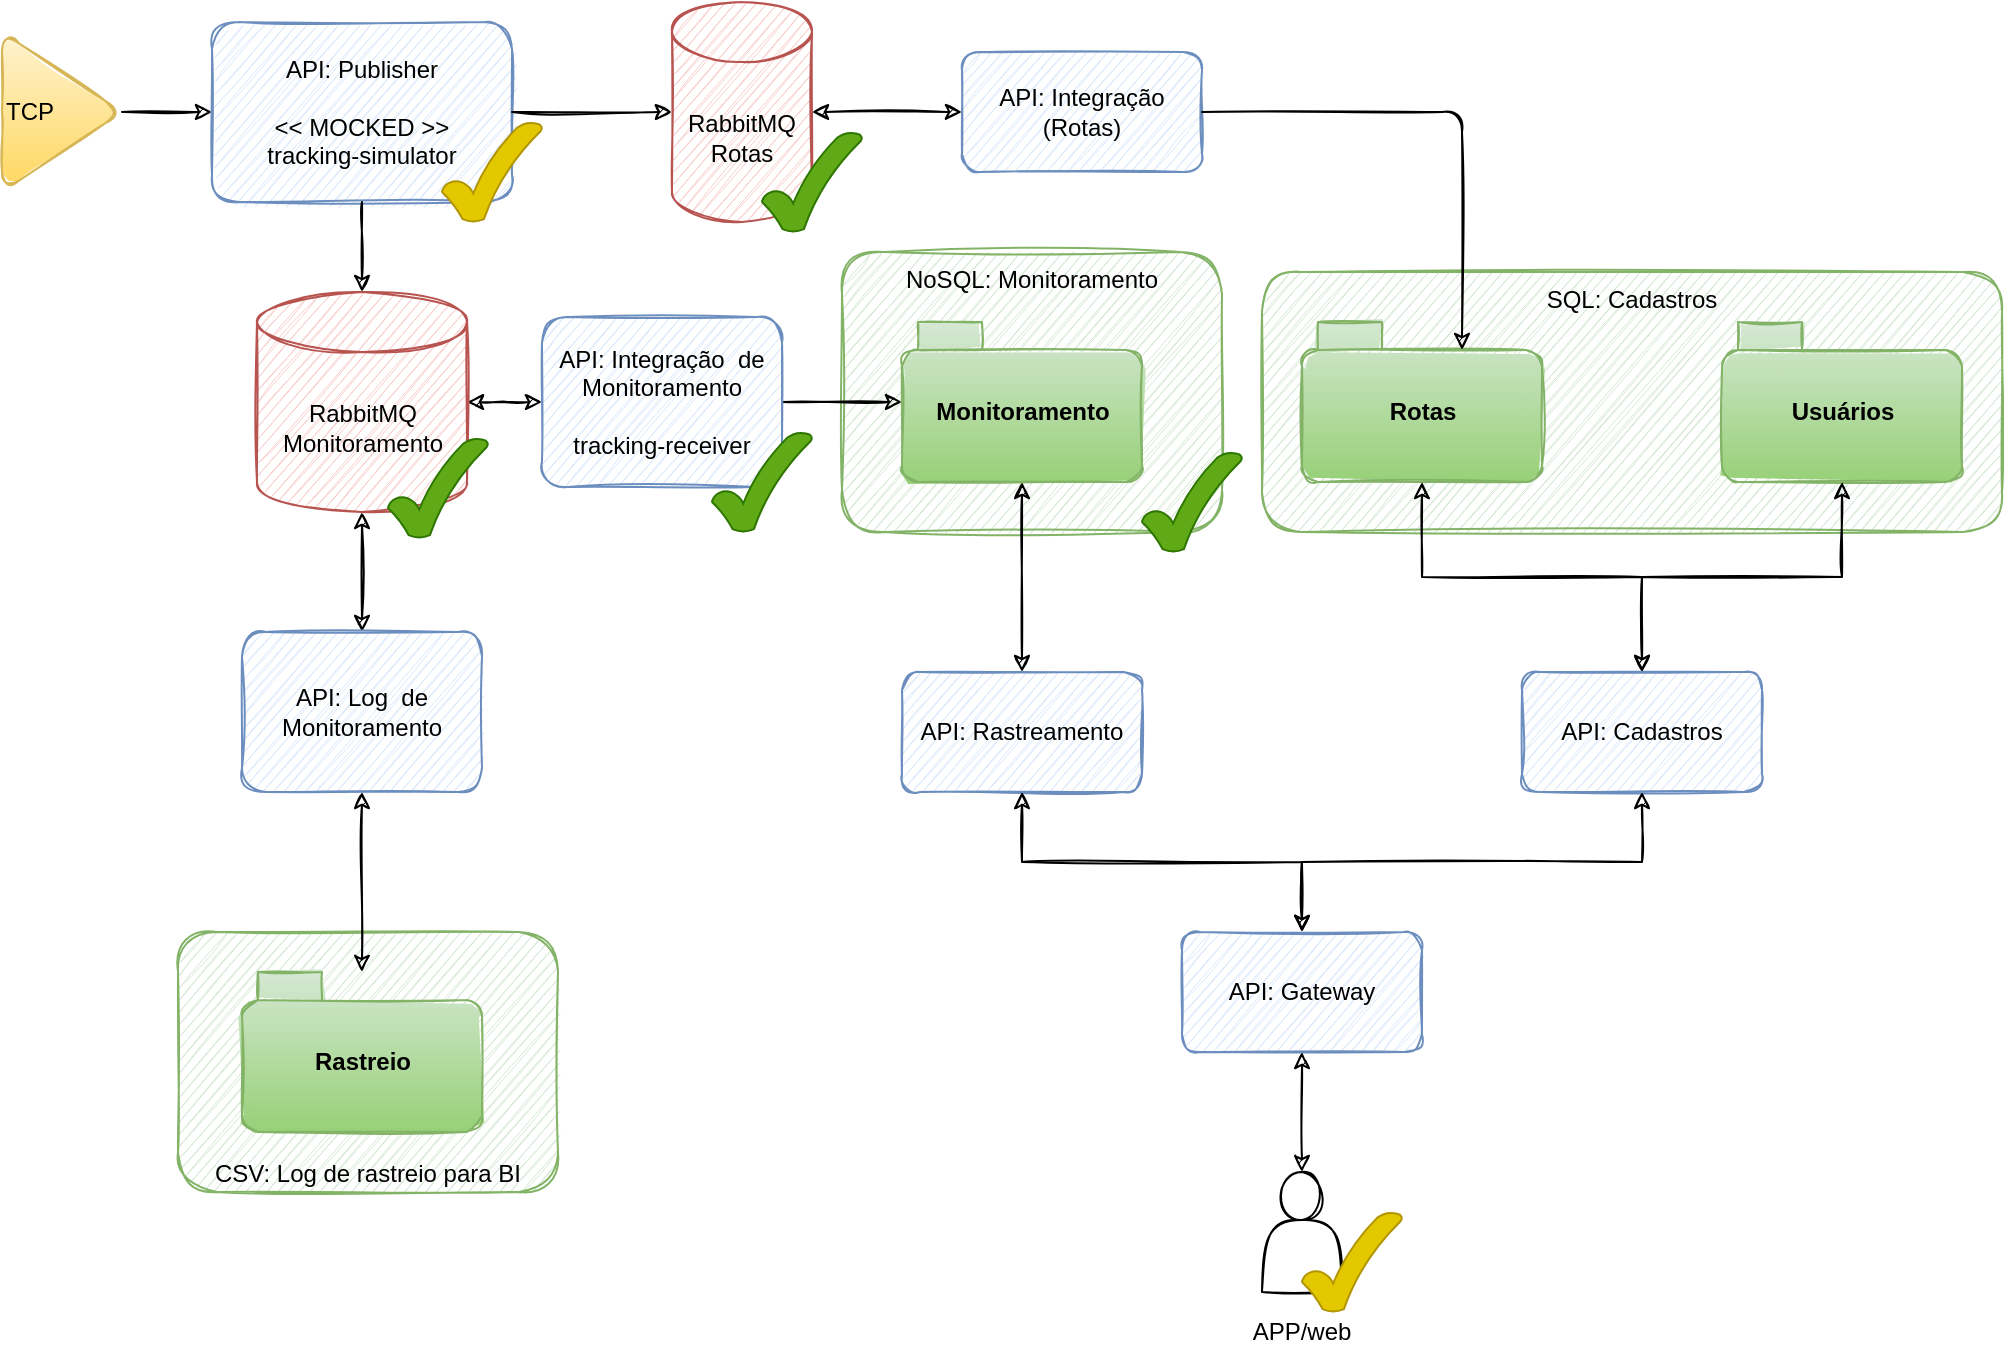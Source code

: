 <mxfile version="14.7.4" type="device"><diagram id="219CX9C3xHp5muUK2P-3" name="Page-1"><mxGraphModel dx="1024" dy="504" grid="1" gridSize="10" guides="1" tooltips="1" connect="1" arrows="1" fold="1" page="1" pageScale="1" pageWidth="850" pageHeight="1100" math="0" shadow="0"><root><mxCell id="0"/><mxCell id="1" parent="0"/><mxCell id="SulsLz9QsTR-lbrwZhHD-28" value="NoSQL: Monitoramento" style="rounded=1;whiteSpace=wrap;html=1;sketch=1;align=center;verticalAlign=top;fillColor=#d5e8d4;strokeColor=#82b366;" parent="1" vertex="1"><mxGeometry x="440" y="200" width="190" height="140" as="geometry"/></mxCell><mxCell id="SulsLz9QsTR-lbrwZhHD-27" value="SQL: Cadastros" style="rounded=1;whiteSpace=wrap;html=1;sketch=1;align=center;verticalAlign=top;fillColor=#d5e8d4;strokeColor=#82b366;" parent="1" vertex="1"><mxGeometry x="650" y="210" width="370" height="130" as="geometry"/></mxCell><mxCell id="SulsLz9QsTR-lbrwZhHD-5" value="" style="edgeStyle=orthogonalEdgeStyle;rounded=0;sketch=1;orthogonalLoop=1;jettySize=auto;html=1;" parent="1" source="SulsLz9QsTR-lbrwZhHD-1" target="SulsLz9QsTR-lbrwZhHD-2" edge="1"><mxGeometry relative="1" as="geometry"/></mxCell><mxCell id="SulsLz9QsTR-lbrwZhHD-1" value="TCP" style="triangle;whiteSpace=wrap;html=1;align=left;rounded=1;sketch=1;fillColor=#fff2cc;strokeColor=#d6b656;gradientColor=#ffd966;" parent="1" vertex="1"><mxGeometry x="20" y="90" width="60" height="80" as="geometry"/></mxCell><mxCell id="SulsLz9QsTR-lbrwZhHD-2" value="API: Publisher&lt;br&gt;&lt;br&gt;&amp;lt;&amp;lt; MOCKED &amp;gt;&amp;gt;&lt;br&gt;tracking-simulator" style="rounded=1;whiteSpace=wrap;html=1;align=center;verticalAlign=middle;sketch=1;fillColor=#dae8fc;strokeColor=#6c8ebf;" parent="1" vertex="1"><mxGeometry x="125" y="85" width="150" height="90" as="geometry"/></mxCell><mxCell id="SulsLz9QsTR-lbrwZhHD-11" value="" style="edgeStyle=orthogonalEdgeStyle;rounded=0;sketch=1;orthogonalLoop=1;jettySize=auto;html=1;startArrow=classic;startFill=1;" parent="1" source="SulsLz9QsTR-lbrwZhHD-3" target="SulsLz9QsTR-lbrwZhHD-10" edge="1"><mxGeometry relative="1" as="geometry"/></mxCell><mxCell id="DkCHQFVFMDttCCDhAbSd-8" style="edgeStyle=orthogonalEdgeStyle;rounded=0;orthogonalLoop=1;jettySize=auto;html=1;startArrow=classic;startFill=1;sketch=1;" edge="1" parent="1" source="SulsLz9QsTR-lbrwZhHD-3" target="DkCHQFVFMDttCCDhAbSd-5"><mxGeometry relative="1" as="geometry"/></mxCell><mxCell id="SulsLz9QsTR-lbrwZhHD-3" value="RabbitMQ&lt;br&gt;Monitoramento" style="shape=cylinder3;whiteSpace=wrap;html=1;boundedLbl=1;backgroundOutline=1;size=15;rounded=1;sketch=1;fillColor=#f8cecc;strokeColor=#b85450;" parent="1" vertex="1"><mxGeometry x="147.5" y="220" width="105" height="110" as="geometry"/></mxCell><mxCell id="SulsLz9QsTR-lbrwZhHD-4" value="RabbitMQ&lt;br&gt;Rotas" style="shape=cylinder3;whiteSpace=wrap;html=1;boundedLbl=1;backgroundOutline=1;size=15;rounded=1;sketch=1;fillColor=#f8cecc;strokeColor=#b85450;" parent="1" vertex="1"><mxGeometry x="355" y="75" width="70" height="110" as="geometry"/></mxCell><mxCell id="SulsLz9QsTR-lbrwZhHD-6" value="" style="endArrow=classic;html=1;exitX=0.5;exitY=1;exitDx=0;exitDy=0;entryX=0.5;entryY=0;entryDx=0;entryDy=0;entryPerimeter=0;sketch=1;" parent="1" source="SulsLz9QsTR-lbrwZhHD-2" target="SulsLz9QsTR-lbrwZhHD-3" edge="1"><mxGeometry width="50" height="50" relative="1" as="geometry"><mxPoint x="400" y="410" as="sourcePoint"/><mxPoint x="450" y="360" as="targetPoint"/></mxGeometry></mxCell><mxCell id="SulsLz9QsTR-lbrwZhHD-7" value="" style="endArrow=classic;html=1;exitX=1;exitY=0.5;exitDx=0;exitDy=0;entryX=0;entryY=0.5;entryDx=0;entryDy=0;entryPerimeter=0;sketch=1;" parent="1" source="SulsLz9QsTR-lbrwZhHD-2" target="SulsLz9QsTR-lbrwZhHD-4" edge="1"><mxGeometry width="50" height="50" relative="1" as="geometry"><mxPoint x="220" y="170" as="sourcePoint"/><mxPoint x="145" y="260" as="targetPoint"/></mxGeometry></mxCell><mxCell id="SulsLz9QsTR-lbrwZhHD-9" value="" style="edgeStyle=orthogonalEdgeStyle;rounded=0;sketch=1;orthogonalLoop=1;jettySize=auto;html=1;startArrow=classic;startFill=1;" parent="1" source="SulsLz9QsTR-lbrwZhHD-8" target="SulsLz9QsTR-lbrwZhHD-4" edge="1"><mxGeometry relative="1" as="geometry"/></mxCell><mxCell id="SulsLz9QsTR-lbrwZhHD-8" value="API: Integração (Rotas)" style="rounded=1;whiteSpace=wrap;html=1;align=center;verticalAlign=middle;sketch=1;fillColor=#dae8fc;strokeColor=#6c8ebf;" parent="1" vertex="1"><mxGeometry x="500" y="100" width="120" height="60" as="geometry"/></mxCell><mxCell id="SulsLz9QsTR-lbrwZhHD-20" value="" style="edgeStyle=orthogonalEdgeStyle;rounded=0;sketch=1;orthogonalLoop=1;jettySize=auto;html=1;startArrow=none;startFill=0;" parent="1" source="SulsLz9QsTR-lbrwZhHD-10" target="SulsLz9QsTR-lbrwZhHD-19" edge="1"><mxGeometry relative="1" as="geometry"/></mxCell><mxCell id="SulsLz9QsTR-lbrwZhHD-10" value="API: Integração&amp;nbsp; de Monitoramento&lt;br&gt;&lt;br&gt;tracking-receiver" style="rounded=1;whiteSpace=wrap;html=1;align=center;verticalAlign=middle;sketch=1;fillColor=#dae8fc;strokeColor=#6c8ebf;" parent="1" vertex="1"><mxGeometry x="290" y="232.5" width="120" height="85" as="geometry"/></mxCell><mxCell id="SulsLz9QsTR-lbrwZhHD-17" value="Rotas" style="shape=folder;fontStyle=1;spacingTop=10;tabWidth=40;tabHeight=14;tabPosition=left;html=1;rounded=1;sketch=1;align=center;gradientColor=#97d077;fillColor=#d5e8d4;strokeColor=#82b366;" parent="1" vertex="1"><mxGeometry x="670" y="235" width="120" height="80" as="geometry"/></mxCell><mxCell id="SulsLz9QsTR-lbrwZhHD-18" value="" style="endArrow=classic;html=1;exitX=1;exitY=0.5;exitDx=0;exitDy=0;entryX=0;entryY=0;entryDx=80;entryDy=14;entryPerimeter=0;sketch=1;" parent="1" source="SulsLz9QsTR-lbrwZhHD-8" target="SulsLz9QsTR-lbrwZhHD-17" edge="1"><mxGeometry width="50" height="50" relative="1" as="geometry"><mxPoint x="660" y="129.5" as="sourcePoint"/><mxPoint x="745" y="129.5" as="targetPoint"/><Array as="points"><mxPoint x="750" y="130"/></Array></mxGeometry></mxCell><mxCell id="SulsLz9QsTR-lbrwZhHD-24" value="" style="edgeStyle=orthogonalEdgeStyle;rounded=0;sketch=1;orthogonalLoop=1;jettySize=auto;html=1;startArrow=classic;startFill=1;" parent="1" source="SulsLz9QsTR-lbrwZhHD-19" target="SulsLz9QsTR-lbrwZhHD-22" edge="1"><mxGeometry relative="1" as="geometry"/></mxCell><mxCell id="SulsLz9QsTR-lbrwZhHD-19" value="Monitoramento" style="shape=folder;fontStyle=1;spacingTop=10;tabWidth=40;tabHeight=14;tabPosition=left;html=1;rounded=1;sketch=1;align=center;fillColor=#d5e8d4;strokeColor=#82b366;gradientColor=#97d077;" parent="1" vertex="1"><mxGeometry x="470" y="235" width="120" height="80" as="geometry"/></mxCell><mxCell id="SulsLz9QsTR-lbrwZhHD-21" value="API: Cadastros" style="rounded=1;whiteSpace=wrap;html=1;align=center;verticalAlign=middle;sketch=1;fillColor=#dae8fc;strokeColor=#6c8ebf;" parent="1" vertex="1"><mxGeometry x="780" y="410" width="120" height="60" as="geometry"/></mxCell><mxCell id="SulsLz9QsTR-lbrwZhHD-22" value="API: Rastreamento" style="rounded=1;whiteSpace=wrap;html=1;align=center;verticalAlign=middle;sketch=1;fillColor=#dae8fc;strokeColor=#6c8ebf;" parent="1" vertex="1"><mxGeometry x="470" y="410" width="120" height="60" as="geometry"/></mxCell><mxCell id="SulsLz9QsTR-lbrwZhHD-23" value="Usuários" style="shape=folder;fontStyle=1;spacingTop=10;tabWidth=40;tabHeight=14;tabPosition=left;html=1;rounded=1;sketch=1;align=center;gradientColor=#97d077;fillColor=#d5e8d4;strokeColor=#82b366;" parent="1" vertex="1"><mxGeometry x="880" y="235" width="120" height="80" as="geometry"/></mxCell><mxCell id="SulsLz9QsTR-lbrwZhHD-25" value="" style="edgeStyle=orthogonalEdgeStyle;rounded=0;sketch=1;orthogonalLoop=1;jettySize=auto;html=1;startArrow=classic;startFill=1;exitX=0.5;exitY=1;exitDx=0;exitDy=0;exitPerimeter=0;entryX=0.5;entryY=0;entryDx=0;entryDy=0;" parent="1" source="SulsLz9QsTR-lbrwZhHD-17" target="SulsLz9QsTR-lbrwZhHD-21" edge="1"><mxGeometry relative="1" as="geometry"><mxPoint x="729.5" y="325" as="sourcePoint"/><mxPoint x="729.5" y="420" as="targetPoint"/></mxGeometry></mxCell><mxCell id="SulsLz9QsTR-lbrwZhHD-26" value="" style="edgeStyle=orthogonalEdgeStyle;rounded=0;sketch=1;orthogonalLoop=1;jettySize=auto;html=1;startArrow=classic;startFill=1;exitX=0.5;exitY=1;exitDx=0;exitDy=0;exitPerimeter=0;entryX=0.5;entryY=0;entryDx=0;entryDy=0;" parent="1" source="SulsLz9QsTR-lbrwZhHD-23" target="SulsLz9QsTR-lbrwZhHD-21" edge="1"><mxGeometry relative="1" as="geometry"><mxPoint x="740" y="325" as="sourcePoint"/><mxPoint x="830" y="420" as="targetPoint"/></mxGeometry></mxCell><mxCell id="SulsLz9QsTR-lbrwZhHD-29" value="API: Gateway" style="rounded=1;whiteSpace=wrap;html=1;align=center;verticalAlign=middle;sketch=1;fillColor=#dae8fc;strokeColor=#6c8ebf;" parent="1" vertex="1"><mxGeometry x="610" y="540" width="120" height="60" as="geometry"/></mxCell><mxCell id="SulsLz9QsTR-lbrwZhHD-30" value="" style="edgeStyle=orthogonalEdgeStyle;rounded=0;sketch=1;orthogonalLoop=1;jettySize=auto;html=1;startArrow=classic;startFill=1;exitX=0.5;exitY=1;exitDx=0;exitDy=0;entryX=0.5;entryY=0;entryDx=0;entryDy=0;" parent="1" source="SulsLz9QsTR-lbrwZhHD-22" target="SulsLz9QsTR-lbrwZhHD-29" edge="1"><mxGeometry relative="1" as="geometry"><mxPoint x="540" y="325" as="sourcePoint"/><mxPoint x="540" y="420" as="targetPoint"/></mxGeometry></mxCell><mxCell id="SulsLz9QsTR-lbrwZhHD-31" value="" style="edgeStyle=orthogonalEdgeStyle;rounded=0;sketch=1;orthogonalLoop=1;jettySize=auto;html=1;startArrow=classic;startFill=1;exitX=0.5;exitY=1;exitDx=0;exitDy=0;entryX=0.5;entryY=0;entryDx=0;entryDy=0;" parent="1" source="SulsLz9QsTR-lbrwZhHD-21" target="SulsLz9QsTR-lbrwZhHD-29" edge="1"><mxGeometry relative="1" as="geometry"><mxPoint x="540" y="480" as="sourcePoint"/><mxPoint x="680" y="530" as="targetPoint"/></mxGeometry></mxCell><mxCell id="SulsLz9QsTR-lbrwZhHD-35" value="" style="edgeStyle=orthogonalEdgeStyle;rounded=0;sketch=1;orthogonalLoop=1;jettySize=auto;html=1;startArrow=classic;startFill=1;" parent="1" source="SulsLz9QsTR-lbrwZhHD-32" target="SulsLz9QsTR-lbrwZhHD-29" edge="1"><mxGeometry relative="1" as="geometry"/></mxCell><mxCell id="SulsLz9QsTR-lbrwZhHD-32" value="" style="shape=actor;whiteSpace=wrap;html=1;rounded=1;sketch=1;align=center;" parent="1" vertex="1"><mxGeometry x="650" y="660" width="40" height="60" as="geometry"/></mxCell><mxCell id="SulsLz9QsTR-lbrwZhHD-33" value="APP/web" style="text;html=1;strokeColor=none;fillColor=none;align=center;verticalAlign=middle;whiteSpace=wrap;rounded=0;sketch=1;" parent="1" vertex="1"><mxGeometry x="650" y="730" width="40" height="20" as="geometry"/></mxCell><mxCell id="DkCHQFVFMDttCCDhAbSd-1" value="" style="verticalLabelPosition=bottom;verticalAlign=top;html=1;shape=mxgraph.basic.tick;strokeColor=#2D7600;fillColor=#60a917;fontColor=#ffffff;" vertex="1" parent="1"><mxGeometry x="375" y="290" width="50" height="50" as="geometry"/></mxCell><mxCell id="DkCHQFVFMDttCCDhAbSd-2" value="" style="verticalLabelPosition=bottom;verticalAlign=top;html=1;shape=mxgraph.basic.tick;strokeColor=#2D7600;fillColor=#60a917;fontColor=#ffffff;" vertex="1" parent="1"><mxGeometry x="213" y="293" width="50" height="50" as="geometry"/></mxCell><mxCell id="DkCHQFVFMDttCCDhAbSd-3" value="" style="verticalLabelPosition=bottom;verticalAlign=top;html=1;shape=mxgraph.basic.tick;strokeColor=#2D7600;fillColor=#60a917;fontColor=#ffffff;" vertex="1" parent="1"><mxGeometry x="590" y="300" width="50" height="50" as="geometry"/></mxCell><mxCell id="DkCHQFVFMDttCCDhAbSd-4" value="" style="verticalLabelPosition=bottom;verticalAlign=top;html=1;shape=mxgraph.basic.tick;strokeColor=#B09500;fillColor=#e3c800;fontColor=#000000;" vertex="1" parent="1"><mxGeometry x="240" y="135" width="50" height="50" as="geometry"/></mxCell><mxCell id="DkCHQFVFMDttCCDhAbSd-5" value="API: Log&amp;nbsp; de Monitoramento" style="rounded=1;whiteSpace=wrap;html=1;align=center;verticalAlign=middle;sketch=1;fillColor=#dae8fc;strokeColor=#6c8ebf;" vertex="1" parent="1"><mxGeometry x="140" y="390" width="120" height="80" as="geometry"/></mxCell><mxCell id="DkCHQFVFMDttCCDhAbSd-6" value="CSV: Log de rastreio para BI" style="rounded=1;whiteSpace=wrap;html=1;sketch=1;align=center;verticalAlign=bottom;fillColor=#d5e8d4;strokeColor=#82b366;" vertex="1" parent="1"><mxGeometry x="108" y="540" width="190" height="130" as="geometry"/></mxCell><mxCell id="DkCHQFVFMDttCCDhAbSd-7" value="Rastreio" style="shape=folder;fontStyle=1;spacingTop=10;tabWidth=40;tabHeight=14;tabPosition=left;html=1;rounded=1;sketch=1;align=center;fillColor=#d5e8d4;strokeColor=#82b366;gradientColor=#97d077;" vertex="1" parent="1"><mxGeometry x="140" y="560" width="120" height="80" as="geometry"/></mxCell><mxCell id="DkCHQFVFMDttCCDhAbSd-10" style="edgeStyle=orthogonalEdgeStyle;rounded=0;orthogonalLoop=1;jettySize=auto;html=1;startArrow=classic;startFill=1;sketch=1;" edge="1" parent="1" source="DkCHQFVFMDttCCDhAbSd-5" target="DkCHQFVFMDttCCDhAbSd-7"><mxGeometry relative="1" as="geometry"/></mxCell><mxCell id="DkCHQFVFMDttCCDhAbSd-11" value="" style="verticalLabelPosition=bottom;verticalAlign=top;html=1;shape=mxgraph.basic.tick;strokeColor=#2D7600;fillColor=#60a917;fontColor=#ffffff;" vertex="1" parent="1"><mxGeometry x="400" y="140" width="50" height="50" as="geometry"/></mxCell><mxCell id="DkCHQFVFMDttCCDhAbSd-12" value="" style="verticalLabelPosition=bottom;verticalAlign=top;html=1;shape=mxgraph.basic.tick;strokeColor=#B09500;fillColor=#e3c800;fontColor=#000000;" vertex="1" parent="1"><mxGeometry x="670" y="680" width="50" height="50" as="geometry"/></mxCell></root></mxGraphModel></diagram></mxfile>